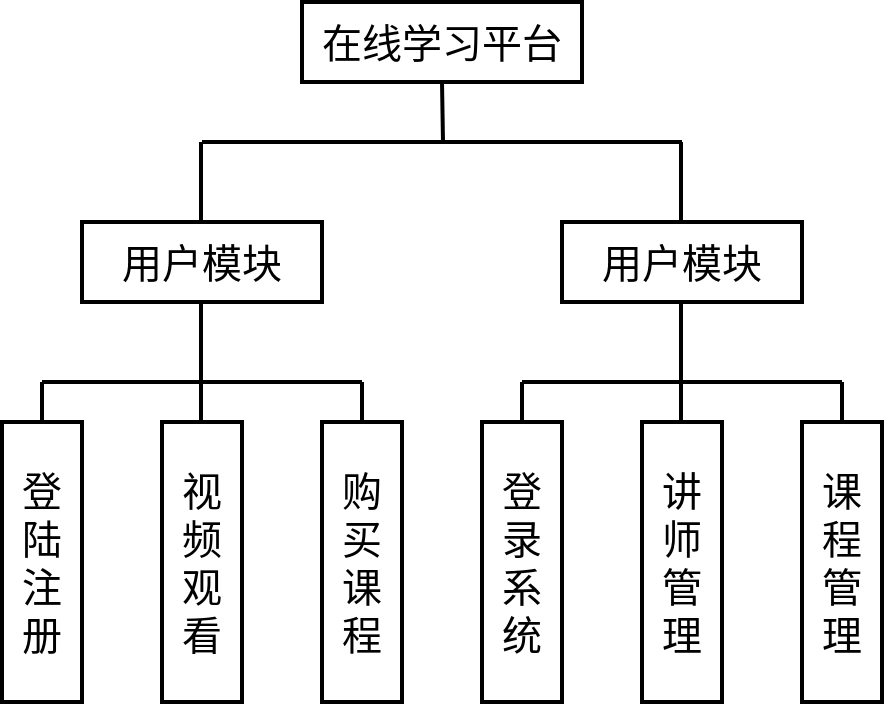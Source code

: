 <mxfile version="21.1.5" type="github">
  <diagram name="第 1 页" id="Cw9KLrcgQmQKyM1cp9cE">
    <mxGraphModel dx="1265" dy="747" grid="1" gridSize="10" guides="1" tooltips="1" connect="1" arrows="1" fold="1" page="1" pageScale="1" pageWidth="827" pageHeight="1169" math="0" shadow="0">
      <root>
        <mxCell id="0" />
        <mxCell id="1" parent="0" />
        <mxCell id="KmxW4om-7rgc6xRcMg8N-1" value="&lt;font style=&quot;font-size: 20px;&quot;&gt;在线学习平台&lt;/font&gt;" style="rounded=0;whiteSpace=wrap;html=1;strokeWidth=2;" vertex="1" parent="1">
          <mxGeometry x="330" y="170" width="140" height="40" as="geometry" />
        </mxCell>
        <mxCell id="KmxW4om-7rgc6xRcMg8N-6" value="" style="endArrow=none;html=1;rounded=0;strokeWidth=2;" edge="1" parent="1">
          <mxGeometry width="50" height="50" relative="1" as="geometry">
            <mxPoint x="400.5" y="240" as="sourcePoint" />
            <mxPoint x="400" y="210" as="targetPoint" />
          </mxGeometry>
        </mxCell>
        <mxCell id="KmxW4om-7rgc6xRcMg8N-7" value="" style="endArrow=none;html=1;rounded=0;strokeWidth=2;" edge="1" parent="1">
          <mxGeometry width="50" height="50" relative="1" as="geometry">
            <mxPoint x="280" y="240" as="sourcePoint" />
            <mxPoint x="520" y="240" as="targetPoint" />
          </mxGeometry>
        </mxCell>
        <mxCell id="KmxW4om-7rgc6xRcMg8N-8" value="" style="endArrow=none;html=1;rounded=0;strokeWidth=2;" edge="1" parent="1">
          <mxGeometry width="50" height="50" relative="1" as="geometry">
            <mxPoint x="279.5" y="280" as="sourcePoint" />
            <mxPoint x="279.5" y="240" as="targetPoint" />
            <Array as="points">
              <mxPoint x="279.5" y="270" />
              <mxPoint x="279.5" y="260" />
            </Array>
          </mxGeometry>
        </mxCell>
        <mxCell id="KmxW4om-7rgc6xRcMg8N-9" value="" style="endArrow=none;html=1;rounded=0;strokeWidth=2;" edge="1" parent="1">
          <mxGeometry width="50" height="50" relative="1" as="geometry">
            <mxPoint x="279.5" y="360" as="sourcePoint" />
            <mxPoint x="279.5" y="320" as="targetPoint" />
            <Array as="points">
              <mxPoint x="279.5" y="350" />
              <mxPoint x="279.5" y="340" />
            </Array>
          </mxGeometry>
        </mxCell>
        <mxCell id="KmxW4om-7rgc6xRcMg8N-10" value="&lt;font style=&quot;font-size: 20px;&quot;&gt;用户模块&lt;/font&gt;" style="rounded=0;whiteSpace=wrap;html=1;strokeWidth=2;" vertex="1" parent="1">
          <mxGeometry x="220" y="280" width="120" height="40" as="geometry" />
        </mxCell>
        <mxCell id="KmxW4om-7rgc6xRcMg8N-11" value="" style="endArrow=none;html=1;rounded=0;strokeWidth=2;" edge="1" parent="1">
          <mxGeometry width="50" height="50" relative="1" as="geometry">
            <mxPoint x="279.5" y="380" as="sourcePoint" />
            <mxPoint x="279.5" y="360" as="targetPoint" />
            <Array as="points">
              <mxPoint x="279.5" y="370" />
              <mxPoint x="279.5" y="360" />
            </Array>
          </mxGeometry>
        </mxCell>
        <mxCell id="KmxW4om-7rgc6xRcMg8N-12" value="" style="endArrow=none;html=1;rounded=0;strokeWidth=2;" edge="1" parent="1">
          <mxGeometry width="50" height="50" relative="1" as="geometry">
            <mxPoint x="200" y="360" as="sourcePoint" />
            <mxPoint x="360" y="360" as="targetPoint" />
          </mxGeometry>
        </mxCell>
        <mxCell id="KmxW4om-7rgc6xRcMg8N-15" value="&lt;font style=&quot;font-size: 20px;&quot;&gt;视频观看&lt;/font&gt;" style="rounded=0;whiteSpace=wrap;html=1;strokeWidth=2;" vertex="1" parent="1">
          <mxGeometry x="260" y="380" width="40" height="140" as="geometry" />
        </mxCell>
        <mxCell id="KmxW4om-7rgc6xRcMg8N-18" value="" style="endArrow=none;html=1;rounded=0;strokeWidth=2;" edge="1" parent="1">
          <mxGeometry width="50" height="50" relative="1" as="geometry">
            <mxPoint x="360" y="380" as="sourcePoint" />
            <mxPoint x="360" y="360" as="targetPoint" />
            <Array as="points">
              <mxPoint x="360" y="370" />
              <mxPoint x="360" y="360" />
            </Array>
          </mxGeometry>
        </mxCell>
        <mxCell id="KmxW4om-7rgc6xRcMg8N-19" value="" style="endArrow=none;html=1;rounded=0;strokeWidth=2;" edge="1" parent="1">
          <mxGeometry width="50" height="50" relative="1" as="geometry">
            <mxPoint x="200" y="380" as="sourcePoint" />
            <mxPoint x="200" y="360" as="targetPoint" />
            <Array as="points">
              <mxPoint x="200" y="370" />
              <mxPoint x="200" y="360" />
            </Array>
          </mxGeometry>
        </mxCell>
        <mxCell id="KmxW4om-7rgc6xRcMg8N-20" value="&lt;span style=&quot;font-size: 20px;&quot;&gt;购买课程&lt;/span&gt;" style="rounded=0;whiteSpace=wrap;html=1;strokeWidth=2;" vertex="1" parent="1">
          <mxGeometry x="340" y="380" width="40" height="140" as="geometry" />
        </mxCell>
        <mxCell id="KmxW4om-7rgc6xRcMg8N-21" value="&lt;font style=&quot;font-size: 20px;&quot;&gt;登陆注册&lt;/font&gt;" style="rounded=0;whiteSpace=wrap;html=1;strokeWidth=2;" vertex="1" parent="1">
          <mxGeometry x="180" y="380" width="40" height="140" as="geometry" />
        </mxCell>
        <mxCell id="KmxW4om-7rgc6xRcMg8N-22" value="" style="endArrow=none;html=1;rounded=0;strokeWidth=2;" edge="1" parent="1">
          <mxGeometry width="50" height="50" relative="1" as="geometry">
            <mxPoint x="519.5" y="280" as="sourcePoint" />
            <mxPoint x="519.5" y="240" as="targetPoint" />
            <Array as="points">
              <mxPoint x="519.5" y="270" />
              <mxPoint x="519.5" y="260" />
            </Array>
          </mxGeometry>
        </mxCell>
        <mxCell id="KmxW4om-7rgc6xRcMg8N-23" value="&lt;font style=&quot;font-size: 20px;&quot;&gt;用户模块&lt;/font&gt;" style="rounded=0;whiteSpace=wrap;html=1;strokeWidth=2;" vertex="1" parent="1">
          <mxGeometry x="460" y="280" width="120" height="40" as="geometry" />
        </mxCell>
        <mxCell id="KmxW4om-7rgc6xRcMg8N-24" value="" style="endArrow=none;html=1;rounded=0;strokeWidth=2;" edge="1" parent="1">
          <mxGeometry width="50" height="50" relative="1" as="geometry">
            <mxPoint x="519.5" y="380" as="sourcePoint" />
            <mxPoint x="519.5" y="360" as="targetPoint" />
            <Array as="points">
              <mxPoint x="519.5" y="370" />
              <mxPoint x="519.5" y="360" />
            </Array>
          </mxGeometry>
        </mxCell>
        <mxCell id="KmxW4om-7rgc6xRcMg8N-25" value="" style="endArrow=none;html=1;rounded=0;strokeWidth=2;" edge="1" parent="1">
          <mxGeometry width="50" height="50" relative="1" as="geometry">
            <mxPoint x="440" y="360" as="sourcePoint" />
            <mxPoint x="600" y="360" as="targetPoint" />
          </mxGeometry>
        </mxCell>
        <mxCell id="KmxW4om-7rgc6xRcMg8N-26" value="&lt;span style=&quot;font-size: 20px;&quot;&gt;讲师管理&lt;/span&gt;" style="rounded=0;whiteSpace=wrap;html=1;strokeWidth=2;" vertex="1" parent="1">
          <mxGeometry x="500" y="380" width="40" height="140" as="geometry" />
        </mxCell>
        <mxCell id="KmxW4om-7rgc6xRcMg8N-27" value="" style="endArrow=none;html=1;rounded=0;strokeWidth=2;" edge="1" parent="1">
          <mxGeometry width="50" height="50" relative="1" as="geometry">
            <mxPoint x="600" y="380" as="sourcePoint" />
            <mxPoint x="600" y="360" as="targetPoint" />
            <Array as="points">
              <mxPoint x="600" y="370" />
              <mxPoint x="600" y="360" />
            </Array>
          </mxGeometry>
        </mxCell>
        <mxCell id="KmxW4om-7rgc6xRcMg8N-28" value="" style="endArrow=none;html=1;rounded=0;strokeWidth=2;" edge="1" parent="1">
          <mxGeometry width="50" height="50" relative="1" as="geometry">
            <mxPoint x="440" y="380" as="sourcePoint" />
            <mxPoint x="440" y="360" as="targetPoint" />
            <Array as="points">
              <mxPoint x="440" y="370" />
              <mxPoint x="440" y="360" />
            </Array>
          </mxGeometry>
        </mxCell>
        <mxCell id="KmxW4om-7rgc6xRcMg8N-29" value="&lt;span style=&quot;font-size: 20px;&quot;&gt;课程管理&lt;/span&gt;" style="rounded=0;whiteSpace=wrap;html=1;strokeWidth=2;" vertex="1" parent="1">
          <mxGeometry x="580" y="380" width="40" height="140" as="geometry" />
        </mxCell>
        <mxCell id="KmxW4om-7rgc6xRcMg8N-30" value="&lt;font style=&quot;font-size: 20px;&quot;&gt;登录系统&lt;/font&gt;" style="rounded=0;whiteSpace=wrap;html=1;strokeWidth=2;" vertex="1" parent="1">
          <mxGeometry x="420" y="380" width="40" height="140" as="geometry" />
        </mxCell>
        <mxCell id="KmxW4om-7rgc6xRcMg8N-31" value="" style="endArrow=none;html=1;rounded=0;strokeWidth=2;" edge="1" parent="1">
          <mxGeometry width="50" height="50" relative="1" as="geometry">
            <mxPoint x="519.5" y="360" as="sourcePoint" />
            <mxPoint x="519.5" y="320" as="targetPoint" />
            <Array as="points">
              <mxPoint x="519.5" y="350" />
              <mxPoint x="519.5" y="340" />
            </Array>
          </mxGeometry>
        </mxCell>
      </root>
    </mxGraphModel>
  </diagram>
</mxfile>
